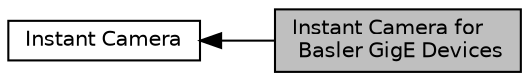 digraph "Instant Camera for Basler GigE Devices"
{
  edge [fontname="Helvetica",fontsize="10",labelfontname="Helvetica",labelfontsize="10"];
  node [fontname="Helvetica",fontsize="10",shape=record];
  rankdir=LR;
  Node0 [label="Instant Camera for\l Basler GigE Devices",height=0.2,width=0.4,color="black", fillcolor="grey75", style="filled", fontcolor="black"];
  Node1 [label="Instant Camera",height=0.2,width=0.4,color="black", fillcolor="white", style="filled",URL="$group___pylon___instant_camera_api_generic.html",tooltip="Instant Camera classes make it possible to grab images with a few lines of code reducing the programm..."];
  Node1->Node0 [shape=plaintext, dir="back", style="solid"];
}
